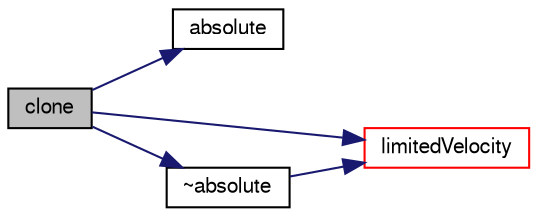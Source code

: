 digraph "clone"
{
  bgcolor="transparent";
  edge [fontname="FreeSans",fontsize="10",labelfontname="FreeSans",labelfontsize="10"];
  node [fontname="FreeSans",fontsize="10",shape=record];
  rankdir="LR";
  Node15 [label="clone",height=0.2,width=0.4,color="black", fillcolor="grey75", style="filled", fontcolor="black"];
  Node15 -> Node16 [color="midnightblue",fontsize="10",style="solid",fontname="FreeSans"];
  Node16 [label="absolute",height=0.2,width=0.4,color="black",URL="$a24218.html#acf371ea20318ea72efcac05eb486a87c",tooltip="Construct from components. "];
  Node15 -> Node17 [color="midnightblue",fontsize="10",style="solid",fontname="FreeSans"];
  Node17 [label="limitedVelocity",height=0.2,width=0.4,color="red",URL="$a24218.html#af4c325c4bf9116a8d2db131c0a394f82",tooltip="Return the limited velocity. "];
  Node15 -> Node22 [color="midnightblue",fontsize="10",style="solid",fontname="FreeSans"];
  Node22 [label="~absolute",height=0.2,width=0.4,color="black",URL="$a24218.html#afda847539d66bba0b1134a693f5c554d",tooltip="Destructor. "];
  Node22 -> Node17 [color="midnightblue",fontsize="10",style="solid",fontname="FreeSans"];
}
